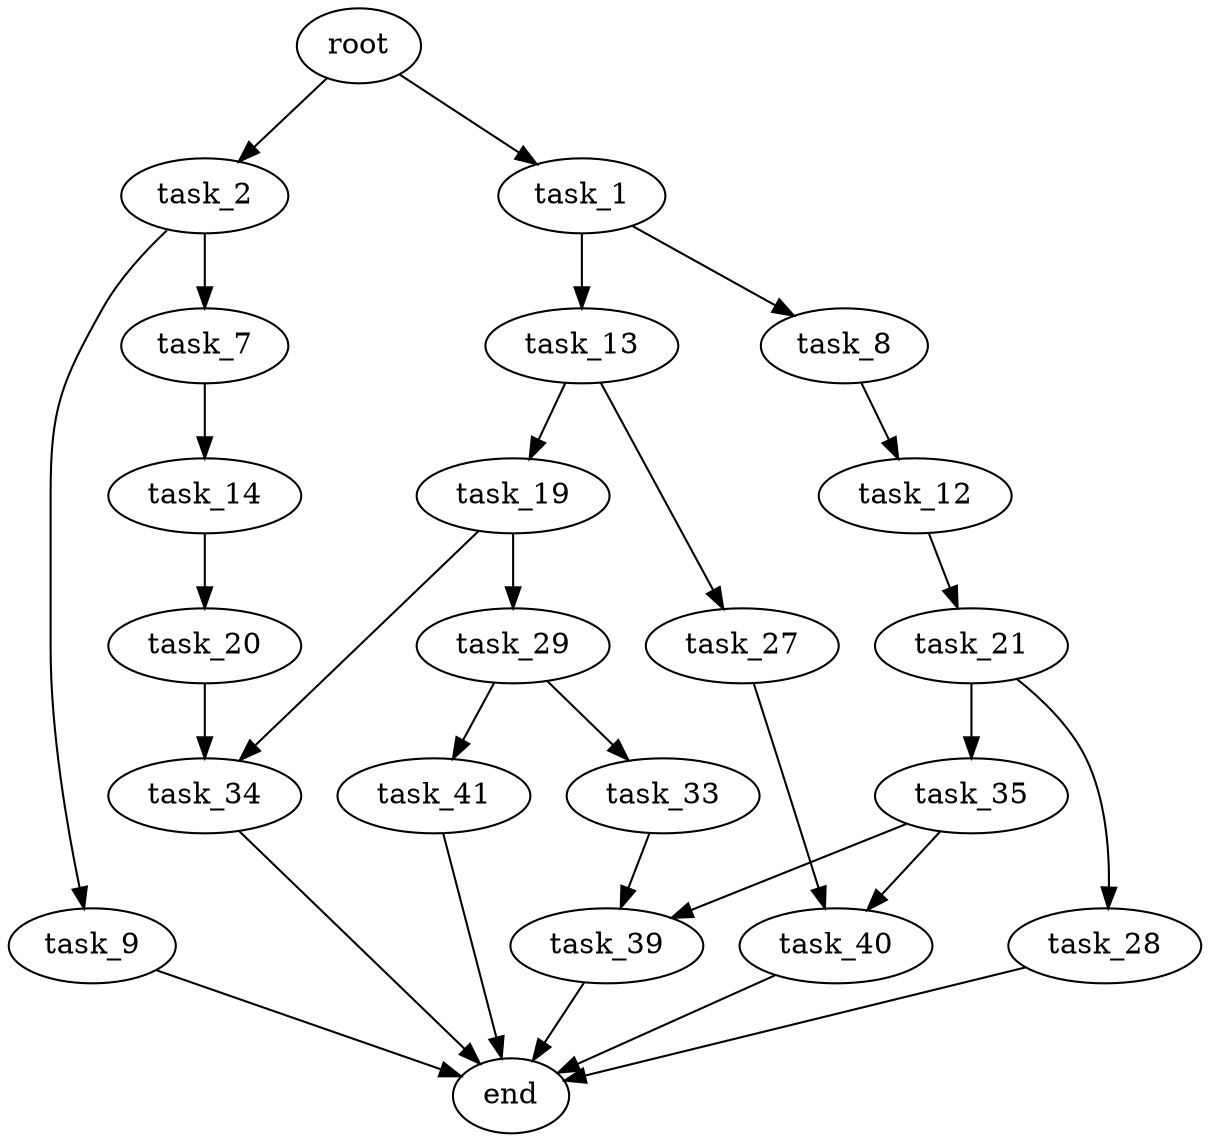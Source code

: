 digraph G {
  root [size="0.000000"];
  task_1 [size="426621579923.000000"];
  task_2 [size="83301037049.000000"];
  task_8 [size="46025943835.000000"];
  task_13 [size="34534029306.000000"];
  task_7 [size="41329467287.000000"];
  task_9 [size="28991029248.000000"];
  task_14 [size="193343022276.000000"];
  task_12 [size="1073741824000.000000"];
  end [size="0.000000"];
  task_21 [size="368293445632.000000"];
  task_19 [size="99747971216.000000"];
  task_27 [size="29098078084.000000"];
  task_20 [size="75769886244.000000"];
  task_29 [size="68719476736.000000"];
  task_34 [size="68719476736.000000"];
  task_28 [size="608048102055.000000"];
  task_35 [size="20877735078.000000"];
  task_40 [size="368293445632.000000"];
  task_33 [size="8589934592.000000"];
  task_41 [size="6859139330.000000"];
  task_39 [size="36474420966.000000"];

  root -> task_1 [size="1.000000"];
  root -> task_2 [size="1.000000"];
  task_1 -> task_8 [size="301989888.000000"];
  task_1 -> task_13 [size="301989888.000000"];
  task_2 -> task_7 [size="301989888.000000"];
  task_2 -> task_9 [size="301989888.000000"];
  task_8 -> task_12 [size="33554432.000000"];
  task_13 -> task_19 [size="679477248.000000"];
  task_13 -> task_27 [size="679477248.000000"];
  task_7 -> task_14 [size="679477248.000000"];
  task_9 -> end [size="1.000000"];
  task_14 -> task_20 [size="301989888.000000"];
  task_12 -> task_21 [size="838860800.000000"];
  task_21 -> task_28 [size="411041792.000000"];
  task_21 -> task_35 [size="411041792.000000"];
  task_19 -> task_29 [size="209715200.000000"];
  task_19 -> task_34 [size="209715200.000000"];
  task_27 -> task_40 [size="838860800.000000"];
  task_20 -> task_34 [size="134217728.000000"];
  task_29 -> task_33 [size="134217728.000000"];
  task_29 -> task_41 [size="134217728.000000"];
  task_34 -> end [size="1.000000"];
  task_28 -> end [size="1.000000"];
  task_35 -> task_39 [size="536870912.000000"];
  task_35 -> task_40 [size="536870912.000000"];
  task_40 -> end [size="1.000000"];
  task_33 -> task_39 [size="33554432.000000"];
  task_41 -> end [size="1.000000"];
  task_39 -> end [size="1.000000"];
}
